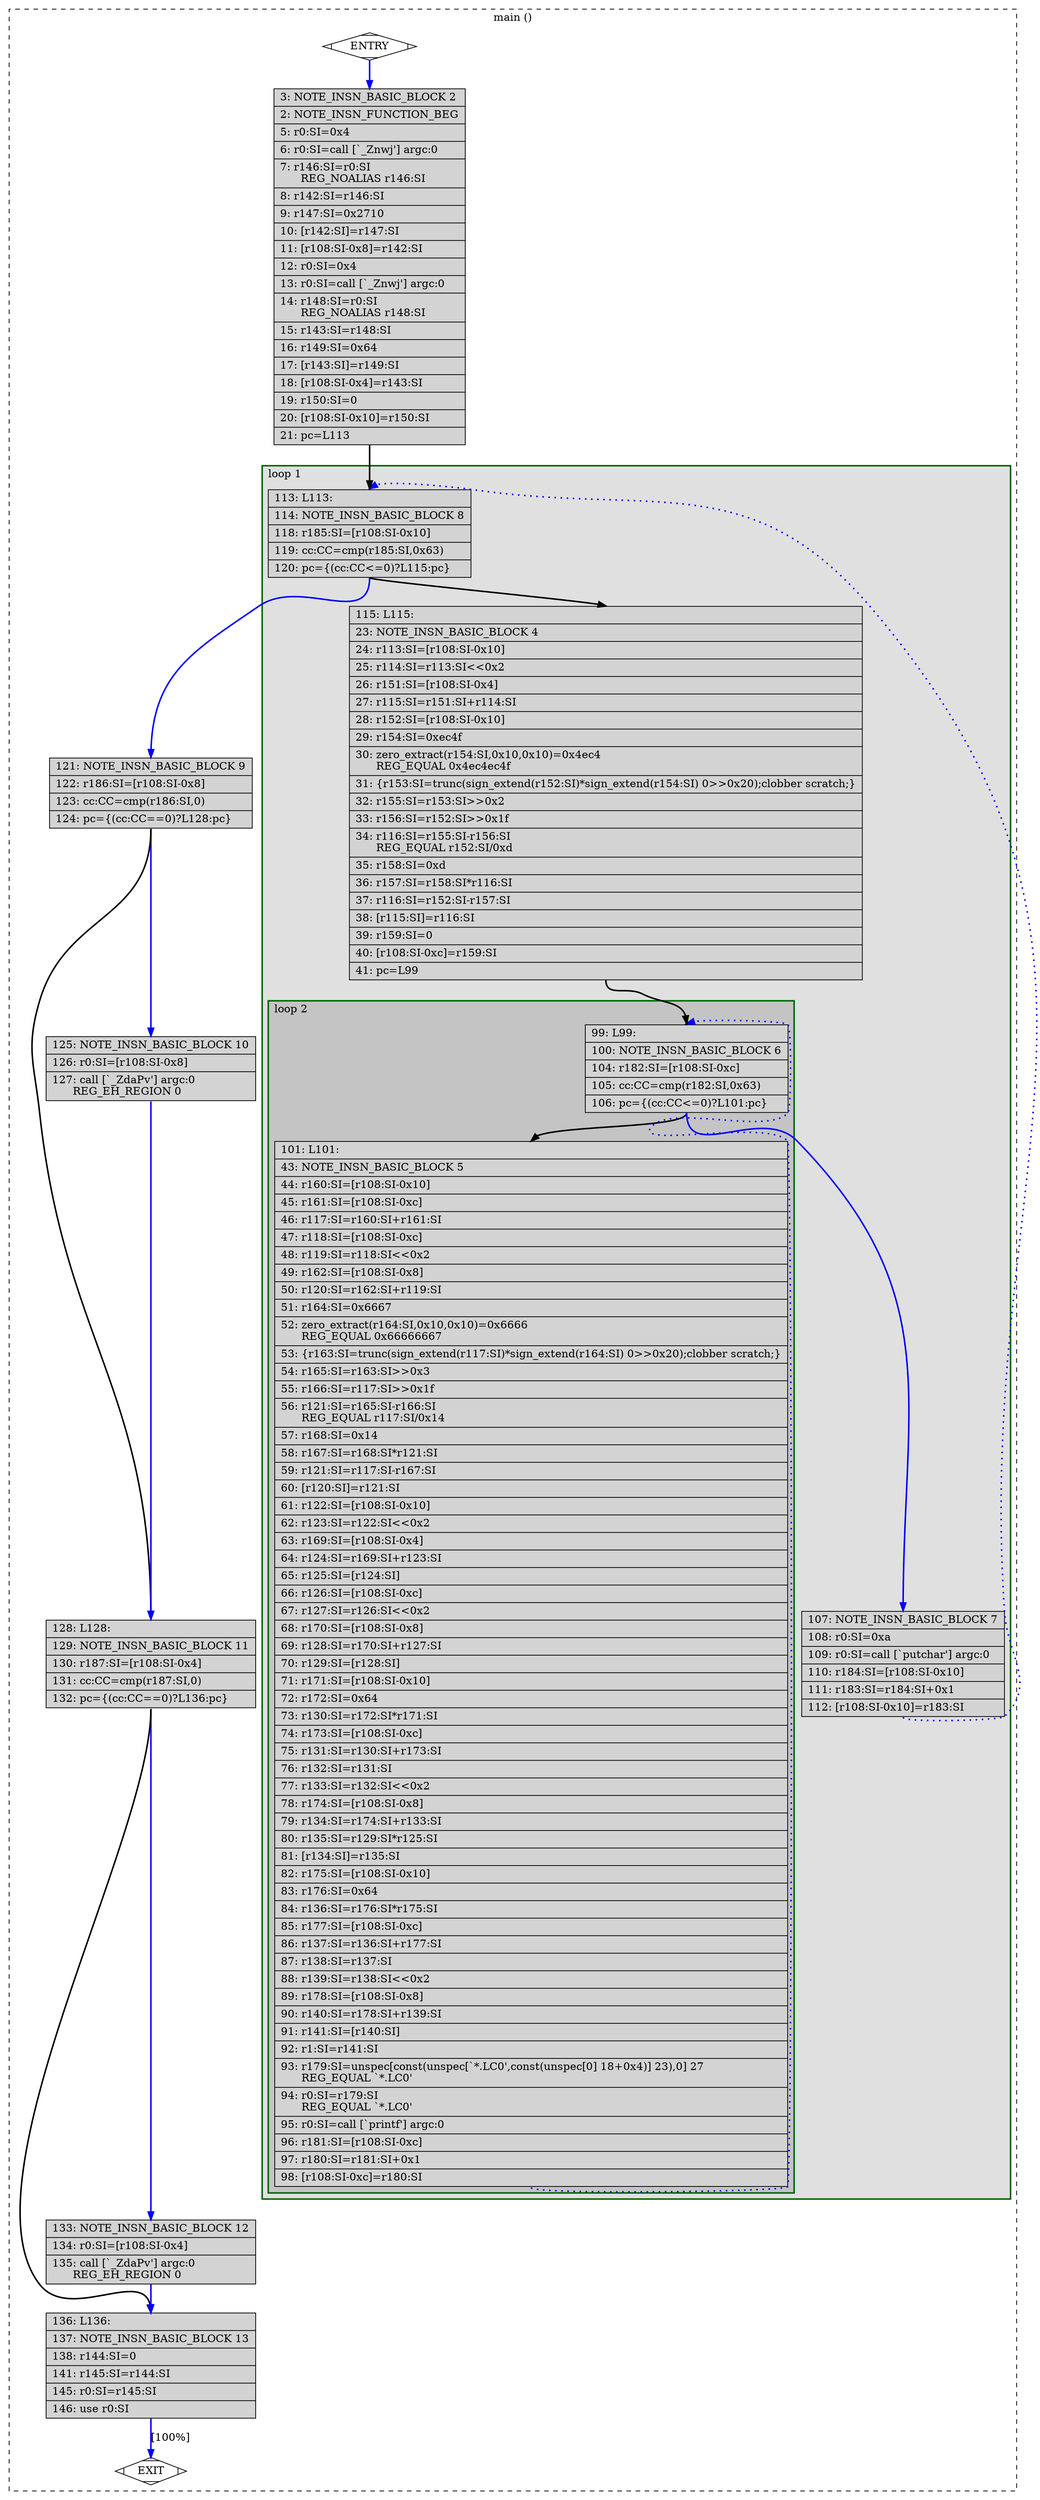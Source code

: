 digraph "a-matmul-v2.cpp.245r.expand" {
overlap=false;
subgraph "cluster_main" {
	style="dashed";
	color="black";
	label="main ()";
	subgraph cluster_0_1 {
	style="filled";
	color="darkgreen";
	fillcolor="grey88";
	label="loop 1";
	labeljust=l;
	penwidth=2;
	subgraph cluster_0_2 {
	style="filled";
	color="darkgreen";
	fillcolor="grey77";
	label="loop 2";
	labeljust=l;
	penwidth=2;
	fn_0_basic_block_6 [shape=record,style=filled,fillcolor=lightgrey,label="{\ \ \ 99:\ L99:\l\
|\ \ 100:\ NOTE_INSN_BASIC_BLOCK\ 6\l\
|\ \ 104:\ r182:SI=[r108:SI-0xc]\l\
|\ \ 105:\ cc:CC=cmp(r182:SI,0x63)\l\
|\ \ 106:\ pc=\{(cc:CC\<=0)?L101:pc\}\l\
}"];

	fn_0_basic_block_5 [shape=record,style=filled,fillcolor=lightgrey,label="{\ \ 101:\ L101:\l\
|\ \ \ 43:\ NOTE_INSN_BASIC_BLOCK\ 5\l\
|\ \ \ 44:\ r160:SI=[r108:SI-0x10]\l\
|\ \ \ 45:\ r161:SI=[r108:SI-0xc]\l\
|\ \ \ 46:\ r117:SI=r160:SI+r161:SI\l\
|\ \ \ 47:\ r118:SI=[r108:SI-0xc]\l\
|\ \ \ 48:\ r119:SI=r118:SI\<\<0x2\l\
|\ \ \ 49:\ r162:SI=[r108:SI-0x8]\l\
|\ \ \ 50:\ r120:SI=r162:SI+r119:SI\l\
|\ \ \ 51:\ r164:SI=0x6667\l\
|\ \ \ 52:\ zero_extract(r164:SI,0x10,0x10)=0x6666\l\
\ \ \ \ \ \ REG_EQUAL\ 0x66666667\l\
|\ \ \ 53:\ \{r163:SI=trunc(sign_extend(r117:SI)*sign_extend(r164:SI)\ 0\>\>0x20);clobber\ scratch;\}\l\
|\ \ \ 54:\ r165:SI=r163:SI\>\>0x3\l\
|\ \ \ 55:\ r166:SI=r117:SI\>\>0x1f\l\
|\ \ \ 56:\ r121:SI=r165:SI-r166:SI\l\
\ \ \ \ \ \ REG_EQUAL\ r117:SI/0x14\l\
|\ \ \ 57:\ r168:SI=0x14\l\
|\ \ \ 58:\ r167:SI=r168:SI*r121:SI\l\
|\ \ \ 59:\ r121:SI=r117:SI-r167:SI\l\
|\ \ \ 60:\ [r120:SI]=r121:SI\l\
|\ \ \ 61:\ r122:SI=[r108:SI-0x10]\l\
|\ \ \ 62:\ r123:SI=r122:SI\<\<0x2\l\
|\ \ \ 63:\ r169:SI=[r108:SI-0x4]\l\
|\ \ \ 64:\ r124:SI=r169:SI+r123:SI\l\
|\ \ \ 65:\ r125:SI=[r124:SI]\l\
|\ \ \ 66:\ r126:SI=[r108:SI-0xc]\l\
|\ \ \ 67:\ r127:SI=r126:SI\<\<0x2\l\
|\ \ \ 68:\ r170:SI=[r108:SI-0x8]\l\
|\ \ \ 69:\ r128:SI=r170:SI+r127:SI\l\
|\ \ \ 70:\ r129:SI=[r128:SI]\l\
|\ \ \ 71:\ r171:SI=[r108:SI-0x10]\l\
|\ \ \ 72:\ r172:SI=0x64\l\
|\ \ \ 73:\ r130:SI=r172:SI*r171:SI\l\
|\ \ \ 74:\ r173:SI=[r108:SI-0xc]\l\
|\ \ \ 75:\ r131:SI=r130:SI+r173:SI\l\
|\ \ \ 76:\ r132:SI=r131:SI\l\
|\ \ \ 77:\ r133:SI=r132:SI\<\<0x2\l\
|\ \ \ 78:\ r174:SI=[r108:SI-0x8]\l\
|\ \ \ 79:\ r134:SI=r174:SI+r133:SI\l\
|\ \ \ 80:\ r135:SI=r129:SI*r125:SI\l\
|\ \ \ 81:\ [r134:SI]=r135:SI\l\
|\ \ \ 82:\ r175:SI=[r108:SI-0x10]\l\
|\ \ \ 83:\ r176:SI=0x64\l\
|\ \ \ 84:\ r136:SI=r176:SI*r175:SI\l\
|\ \ \ 85:\ r177:SI=[r108:SI-0xc]\l\
|\ \ \ 86:\ r137:SI=r136:SI+r177:SI\l\
|\ \ \ 87:\ r138:SI=r137:SI\l\
|\ \ \ 88:\ r139:SI=r138:SI\<\<0x2\l\
|\ \ \ 89:\ r178:SI=[r108:SI-0x8]\l\
|\ \ \ 90:\ r140:SI=r178:SI+r139:SI\l\
|\ \ \ 91:\ r141:SI=[r140:SI]\l\
|\ \ \ 92:\ r1:SI=r141:SI\l\
|\ \ \ 93:\ r179:SI=unspec[const(unspec[`*.LC0',const(unspec[0]\ 18+0x4)]\ 23),0]\ 27\l\
\ \ \ \ \ \ REG_EQUAL\ `*.LC0'\l\
|\ \ \ 94:\ r0:SI=r179:SI\l\
\ \ \ \ \ \ REG_EQUAL\ `*.LC0'\l\
|\ \ \ 95:\ r0:SI=call\ [`printf']\ argc:0\l\
|\ \ \ 96:\ r181:SI=[r108:SI-0xc]\l\
|\ \ \ 97:\ r180:SI=r181:SI+0x1\l\
|\ \ \ 98:\ [r108:SI-0xc]=r180:SI\l\
}"];

	}
	fn_0_basic_block_8 [shape=record,style=filled,fillcolor=lightgrey,label="{\ \ 113:\ L113:\l\
|\ \ 114:\ NOTE_INSN_BASIC_BLOCK\ 8\l\
|\ \ 118:\ r185:SI=[r108:SI-0x10]\l\
|\ \ 119:\ cc:CC=cmp(r185:SI,0x63)\l\
|\ \ 120:\ pc=\{(cc:CC\<=0)?L115:pc\}\l\
}"];

	fn_0_basic_block_4 [shape=record,style=filled,fillcolor=lightgrey,label="{\ \ 115:\ L115:\l\
|\ \ \ 23:\ NOTE_INSN_BASIC_BLOCK\ 4\l\
|\ \ \ 24:\ r113:SI=[r108:SI-0x10]\l\
|\ \ \ 25:\ r114:SI=r113:SI\<\<0x2\l\
|\ \ \ 26:\ r151:SI=[r108:SI-0x4]\l\
|\ \ \ 27:\ r115:SI=r151:SI+r114:SI\l\
|\ \ \ 28:\ r152:SI=[r108:SI-0x10]\l\
|\ \ \ 29:\ r154:SI=0xec4f\l\
|\ \ \ 30:\ zero_extract(r154:SI,0x10,0x10)=0x4ec4\l\
\ \ \ \ \ \ REG_EQUAL\ 0x4ec4ec4f\l\
|\ \ \ 31:\ \{r153:SI=trunc(sign_extend(r152:SI)*sign_extend(r154:SI)\ 0\>\>0x20);clobber\ scratch;\}\l\
|\ \ \ 32:\ r155:SI=r153:SI\>\>0x2\l\
|\ \ \ 33:\ r156:SI=r152:SI\>\>0x1f\l\
|\ \ \ 34:\ r116:SI=r155:SI-r156:SI\l\
\ \ \ \ \ \ REG_EQUAL\ r152:SI/0xd\l\
|\ \ \ 35:\ r158:SI=0xd\l\
|\ \ \ 36:\ r157:SI=r158:SI*r116:SI\l\
|\ \ \ 37:\ r116:SI=r152:SI-r157:SI\l\
|\ \ \ 38:\ [r115:SI]=r116:SI\l\
|\ \ \ 39:\ r159:SI=0\l\
|\ \ \ 40:\ [r108:SI-0xc]=r159:SI\l\
|\ \ \ 41:\ pc=L99\l\
}"];

	fn_0_basic_block_7 [shape=record,style=filled,fillcolor=lightgrey,label="{\ \ 107:\ NOTE_INSN_BASIC_BLOCK\ 7\l\
|\ \ 108:\ r0:SI=0xa\l\
|\ \ 109:\ r0:SI=call\ [`putchar']\ argc:0\l\
|\ \ 110:\ r184:SI=[r108:SI-0x10]\l\
|\ \ 111:\ r183:SI=r184:SI+0x1\l\
|\ \ 112:\ [r108:SI-0x10]=r183:SI\l\
}"];

	}
	fn_0_basic_block_0 [shape=Mdiamond,style=filled,fillcolor=white,label="ENTRY"];

	fn_0_basic_block_1 [shape=Mdiamond,style=filled,fillcolor=white,label="EXIT"];

	fn_0_basic_block_2 [shape=record,style=filled,fillcolor=lightgrey,label="{\ \ \ \ 3:\ NOTE_INSN_BASIC_BLOCK\ 2\l\
|\ \ \ \ 2:\ NOTE_INSN_FUNCTION_BEG\l\
|\ \ \ \ 5:\ r0:SI=0x4\l\
|\ \ \ \ 6:\ r0:SI=call\ [`_Znwj']\ argc:0\l\
|\ \ \ \ 7:\ r146:SI=r0:SI\l\
\ \ \ \ \ \ REG_NOALIAS\ r146:SI\l\
|\ \ \ \ 8:\ r142:SI=r146:SI\l\
|\ \ \ \ 9:\ r147:SI=0x2710\l\
|\ \ \ 10:\ [r142:SI]=r147:SI\l\
|\ \ \ 11:\ [r108:SI-0x8]=r142:SI\l\
|\ \ \ 12:\ r0:SI=0x4\l\
|\ \ \ 13:\ r0:SI=call\ [`_Znwj']\ argc:0\l\
|\ \ \ 14:\ r148:SI=r0:SI\l\
\ \ \ \ \ \ REG_NOALIAS\ r148:SI\l\
|\ \ \ 15:\ r143:SI=r148:SI\l\
|\ \ \ 16:\ r149:SI=0x64\l\
|\ \ \ 17:\ [r143:SI]=r149:SI\l\
|\ \ \ 18:\ [r108:SI-0x4]=r143:SI\l\
|\ \ \ 19:\ r150:SI=0\l\
|\ \ \ 20:\ [r108:SI-0x10]=r150:SI\l\
|\ \ \ 21:\ pc=L113\l\
}"];

	fn_0_basic_block_9 [shape=record,style=filled,fillcolor=lightgrey,label="{\ \ 121:\ NOTE_INSN_BASIC_BLOCK\ 9\l\
|\ \ 122:\ r186:SI=[r108:SI-0x8]\l\
|\ \ 123:\ cc:CC=cmp(r186:SI,0)\l\
|\ \ 124:\ pc=\{(cc:CC==0)?L128:pc\}\l\
}"];

	fn_0_basic_block_10 [shape=record,style=filled,fillcolor=lightgrey,label="{\ \ 125:\ NOTE_INSN_BASIC_BLOCK\ 10\l\
|\ \ 126:\ r0:SI=[r108:SI-0x8]\l\
|\ \ 127:\ call\ [`_ZdaPv']\ argc:0\l\
\ \ \ \ \ \ REG_EH_REGION\ 0\l\
}"];

	fn_0_basic_block_11 [shape=record,style=filled,fillcolor=lightgrey,label="{\ \ 128:\ L128:\l\
|\ \ 129:\ NOTE_INSN_BASIC_BLOCK\ 11\l\
|\ \ 130:\ r187:SI=[r108:SI-0x4]\l\
|\ \ 131:\ cc:CC=cmp(r187:SI,0)\l\
|\ \ 132:\ pc=\{(cc:CC==0)?L136:pc\}\l\
}"];

	fn_0_basic_block_12 [shape=record,style=filled,fillcolor=lightgrey,label="{\ \ 133:\ NOTE_INSN_BASIC_BLOCK\ 12\l\
|\ \ 134:\ r0:SI=[r108:SI-0x4]\l\
|\ \ 135:\ call\ [`_ZdaPv']\ argc:0\l\
\ \ \ \ \ \ REG_EH_REGION\ 0\l\
}"];

	fn_0_basic_block_13 [shape=record,style=filled,fillcolor=lightgrey,label="{\ \ 136:\ L136:\l\
|\ \ 137:\ NOTE_INSN_BASIC_BLOCK\ 13\l\
|\ \ 138:\ r144:SI=0\l\
|\ \ 141:\ r145:SI=r144:SI\l\
|\ \ 145:\ r0:SI=r145:SI\l\
|\ \ 146:\ use\ r0:SI\l\
}"];

	fn_0_basic_block_0:s -> fn_0_basic_block_2:n [style="solid,bold",color=blue,weight=100,constraint=true];
	fn_0_basic_block_2:s -> fn_0_basic_block_8:n [style="solid,bold",color=black,weight=10,constraint=true];
	fn_0_basic_block_4:s -> fn_0_basic_block_6:n [style="solid,bold",color=black,weight=10,constraint=true];
	fn_0_basic_block_5:s -> fn_0_basic_block_6:n [style="dotted,bold",color=blue,weight=10,constraint=false];
	fn_0_basic_block_6:s -> fn_0_basic_block_5:n [style="solid,bold",color=black,weight=10,constraint=true];
	fn_0_basic_block_6:s -> fn_0_basic_block_7:n [style="solid,bold",color=blue,weight=100,constraint=true];
	fn_0_basic_block_7:s -> fn_0_basic_block_8:n [style="dotted,bold",color=blue,weight=10,constraint=false];
	fn_0_basic_block_8:s -> fn_0_basic_block_4:n [style="solid,bold",color=black,weight=10,constraint=true];
	fn_0_basic_block_8:s -> fn_0_basic_block_9:n [style="solid,bold",color=blue,weight=100,constraint=true];
	fn_0_basic_block_9:s -> fn_0_basic_block_10:n [style="solid,bold",color=blue,weight=100,constraint=true];
	fn_0_basic_block_9:s -> fn_0_basic_block_11:n [style="solid,bold",color=black,weight=10,constraint=true];
	fn_0_basic_block_10:s -> fn_0_basic_block_11:n [style="solid,bold",color=blue,weight=100,constraint=true];
	fn_0_basic_block_11:s -> fn_0_basic_block_12:n [style="solid,bold",color=blue,weight=100,constraint=true];
	fn_0_basic_block_11:s -> fn_0_basic_block_13:n [style="solid,bold",color=black,weight=10,constraint=true];
	fn_0_basic_block_12:s -> fn_0_basic_block_13:n [style="solid,bold",color=blue,weight=100,constraint=true];
	fn_0_basic_block_13:s -> fn_0_basic_block_1:n [style="solid,bold",color=blue,weight=100,constraint=true,label="[100%]"];
	fn_0_basic_block_0:s -> fn_0_basic_block_1:n [style="invis",constraint=true];
}
}
